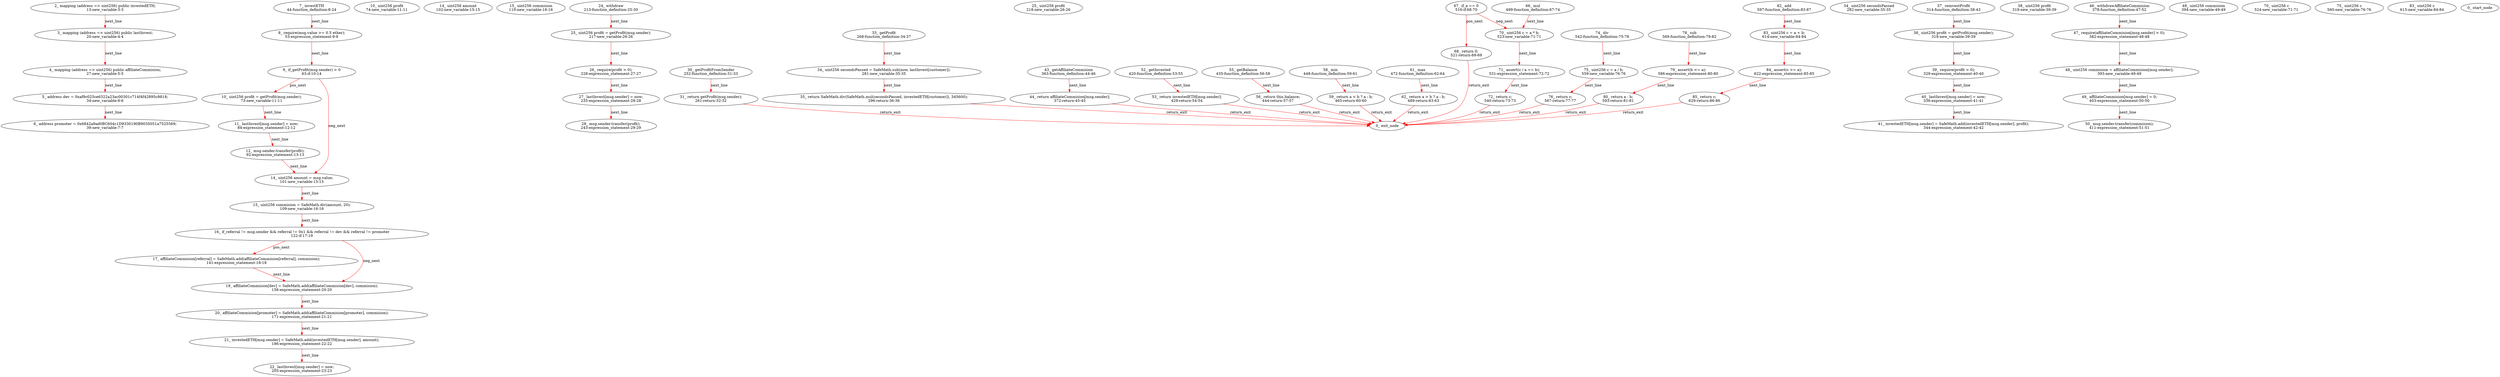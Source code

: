 digraph  {
13 [label="2_ mapping (address => uint256) public investedETH;\n13-new_variable-3-3", type_label=new_variable];
20 [label="3_ mapping (address => uint256) public lastInvest;\n20-new_variable-4-4", type_label=new_variable];
27 [label="4_ mapping (address => uint256) public affiliateCommision;\n27-new_variable-5-5", type_label=new_variable];
34 [label="5_ address dev = 0xaf9c025ce6322a23ac00301c714f4f42895c9818;\n34-new_variable-6-6", type_label=new_variable];
39 [label="6_ address promoter = 0x6842a9ad0BC604c1D9330190B9035051a7525569;\n39-new_variable-7-7", type_label=new_variable];
44 [label="7_ investETH\n44-function_definition-8-24", type_label=function_definition];
53 [label="8_ require(msg.value >= 0.5 ether);\n53-expression_statement-9-9", type_label=expression_statement];
63 [label="9_ if_getProfit(msg.sender) > 0\n63-if-10-14", type_label=if];
73 [label="10_ uint256 profit = getProfit(msg.sender);\n73-new_variable-11-11", type_label=new_variable];
74 [label="10_ uint256 profit\n74-new_variable-11-11", type_label=new_variable];
84 [label="11_ lastInvest[msg.sender] = now;\n84-expression_statement-12-12", type_label=expression_statement];
92 [label="12_ msg.sender.transfer(profit);\n92-expression_statement-13-13", type_label=expression_statement];
101 [label="14_ uint256 amount = msg.value;\n101-new_variable-15-15", type_label=new_variable];
102 [label="14_ uint256 amount\n102-new_variable-15-15", type_label=new_variable];
109 [label="15_ uint256 commision = SafeMath.div(amount, 20);\n109-new_variable-16-16", type_label=new_variable];
110 [label="15_ uint256 commision\n110-new_variable-16-16", type_label=new_variable];
122 [label="16_ if_referral != msg.sender && referral != 0x1 && referral != dev && referral != promoter\n122-if-17-19", type_label=if];
141 [label="17_ affiliateCommision[referral] = SafeMath.add(affiliateCommision[referral], commision);\n141-expression_statement-18-18", type_label=expression_statement];
156 [label="19_ affiliateCommision[dev] = SafeMath.add(affiliateCommision[dev], commision);\n156-expression_statement-20-20", type_label=expression_statement];
171 [label="20_ affiliateCommision[promoter] = SafeMath.add(affiliateCommision[promoter], commision);\n171-expression_statement-21-21", type_label=expression_statement];
186 [label="21_ investedETH[msg.sender] = SafeMath.add(investedETH[msg.sender], amount);\n186-expression_statement-22-22", type_label=expression_statement];
205 [label="22_ lastInvest[msg.sender] = now;\n205-expression_statement-23-23", type_label=expression_statement];
213 [label="24_ withdraw\n213-function_definition-25-30", type_label=function_definition];
217 [label="25_ uint256 profit = getProfit(msg.sender);\n217-new_variable-26-26", type_label=new_variable];
218 [label="25_ uint256 profit\n218-new_variable-26-26", type_label=new_variable];
228 [label="26_ require(profit > 0);\n228-expression_statement-27-27", type_label=expression_statement];
235 [label="27_ lastInvest[msg.sender] = now;\n235-expression_statement-28-28", type_label=expression_statement];
243 [label="28_ msg.sender.transfer(profit);\n243-expression_statement-29-29", type_label=expression_statement];
252 [label="30_ getProfitFromSender\n252-function_definition-31-33", type_label=function_definition];
261 [label="31_ return getProfit(msg.sender);\n261-return-32-32", type_label=return];
268 [label="33_ getProfit\n268-function_definition-34-37", type_label=function_definition];
281 [label="34_ uint256 secondsPassed = SafeMath.sub(now, lastInvest[customer]);\n281-new_variable-35-35", type_label=new_variable];
282 [label="34_ uint256 secondsPassed\n282-new_variable-35-35", type_label=new_variable];
296 [label="35_ return SafeMath.div(SafeMath.mul(secondsPassed, investedETH[customer]), 345600);\n296-return-36-36", type_label=return];
314 [label="37_ reinvestProfit\n314-function_definition-38-43", type_label=function_definition];
318 [label="38_ uint256 profit = getProfit(msg.sender);\n318-new_variable-39-39", type_label=new_variable];
319 [label="38_ uint256 profit\n319-new_variable-39-39", type_label=new_variable];
329 [label="39_ require(profit > 0);\n329-expression_statement-40-40", type_label=expression_statement];
336 [label="40_ lastInvest[msg.sender] = now;\n336-expression_statement-41-41", type_label=expression_statement];
344 [label="41_ investedETH[msg.sender] = SafeMath.add(investedETH[msg.sender], profit);\n344-expression_statement-42-42", type_label=expression_statement];
363 [label="43_ getAffiliateCommision\n363-function_definition-44-46", type_label=function_definition];
372 [label="44_ return affiliateCommision[msg.sender];\n372-return-45-45", type_label=return];
378 [label="46_ withdrawAffiliateCommision\n378-function_definition-47-52", type_label=function_definition];
382 [label="47_ require(affiliateCommision[msg.sender] > 0);\n382-expression_statement-48-48", type_label=expression_statement];
393 [label="48_ uint256 commision = affiliateCommision[msg.sender];\n393-new_variable-49-49", type_label=new_variable];
394 [label="48_ uint256 commision\n394-new_variable-49-49", type_label=new_variable];
403 [label="49_ affiliateCommision[msg.sender] = 0;\n403-expression_statement-50-50", type_label=expression_statement];
411 [label="50_ msg.sender.transfer(commision);\n411-expression_statement-51-51", type_label=expression_statement];
420 [label="52_ getInvested\n420-function_definition-53-55", type_label=function_definition];
429 [label="53_ return investedETH[msg.sender];\n429-return-54-54", type_label=return];
435 [label="55_ getBalance\n435-function_definition-56-58", type_label=function_definition];
444 [label="56_ return this.balance;\n444-return-57-57", type_label=return];
448 [label="58_ min\n448-function_definition-59-61", type_label=function_definition];
465 [label="59_ return a < b ? a : b;\n465-return-60-60", type_label=return];
472 [label="61_ max\n472-function_definition-62-64", type_label=function_definition];
489 [label="62_ return a > b ? a : b;\n489-return-63-63", type_label=return];
499 [label="66_ mul\n499-function_definition-67-74", type_label=function_definition];
516 [label="67_ if_a == 0\n516-if-68-70", type_label=if];
521 [label="68_ return 0;\n521-return-69-69", type_label=return];
523 [label="70_ uint256 c = a * b;\n523-new_variable-71-71", type_label=new_variable];
524 [label="70_ uint256 c\n524-new_variable-71-71", type_label=new_variable];
531 [label="71_ assert(c / a == b);\n531-expression_statement-72-72", type_label=expression_statement];
540 [label="72_ return c;\n540-return-73-73", type_label=return];
542 [label="74_ div\n542-function_definition-75-78", type_label=function_definition];
559 [label="75_ uint256 c = a / b;\n559-new_variable-76-76", type_label=new_variable];
560 [label="75_ uint256 c\n560-new_variable-76-76", type_label=new_variable];
567 [label="76_ return c;\n567-return-77-77", type_label=return];
569 [label="78_ sub\n569-function_definition-79-82", type_label=function_definition];
586 [label="79_ assert(b <= a);\n586-expression_statement-80-80", type_label=expression_statement];
593 [label="80_ return a - b;\n593-return-81-81", type_label=return];
597 [label="82_ add\n597-function_definition-83-87", type_label=function_definition];
614 [label="83_ uint256 c = a + b;\n614-new_variable-84-84", type_label=new_variable];
615 [label="83_ uint256 c\n615-new_variable-84-84", type_label=new_variable];
622 [label="84_ assert(c >= a);\n622-expression_statement-85-85", type_label=expression_statement];
629 [label="85_ return c;\n629-return-86-86", type_label=return];
1 [label="0_ start_node", type_label=start];
2 [label="0_ exit_node", type_label=exit];
13 -> 20  [color=red, controlflow_type=next_line, edge_type=CFG_edge, key=0, label=next_line];
20 -> 27  [color=red, controlflow_type=next_line, edge_type=CFG_edge, key=0, label=next_line];
27 -> 34  [color=red, controlflow_type=next_line, edge_type=CFG_edge, key=0, label=next_line];
34 -> 39  [color=red, controlflow_type=next_line, edge_type=CFG_edge, key=0, label=next_line];
44 -> 53  [color=red, controlflow_type=next_line, edge_type=CFG_edge, key=0, label=next_line];
53 -> 63  [color=red, controlflow_type=next_line, edge_type=CFG_edge, key=0, label=next_line];
63 -> 73  [color=red, controlflow_type=pos_next, edge_type=CFG_edge, key=0, label=pos_next];
63 -> 101  [color=red, controlflow_type=neg_next, edge_type=CFG_edge, key=0, label=neg_next];
73 -> 84  [color=red, controlflow_type=next_line, edge_type=CFG_edge, key=0, label=next_line];
84 -> 92  [color=red, controlflow_type=next_line, edge_type=CFG_edge, key=0, label=next_line];
92 -> 101  [color=red, controlflow_type=next_line, edge_type=CFG_edge, key=0, label=next_line];
101 -> 109  [color=red, controlflow_type=next_line, edge_type=CFG_edge, key=0, label=next_line];
109 -> 122  [color=red, controlflow_type=next_line, edge_type=CFG_edge, key=0, label=next_line];
122 -> 141  [color=red, controlflow_type=pos_next, edge_type=CFG_edge, key=0, label=pos_next];
122 -> 156  [color=red, controlflow_type=neg_next, edge_type=CFG_edge, key=0, label=neg_next];
141 -> 156  [color=red, controlflow_type=next_line, edge_type=CFG_edge, key=0, label=next_line];
156 -> 171  [color=red, controlflow_type=next_line, edge_type=CFG_edge, key=0, label=next_line];
171 -> 186  [color=red, controlflow_type=next_line, edge_type=CFG_edge, key=0, label=next_line];
186 -> 205  [color=red, controlflow_type=next_line, edge_type=CFG_edge, key=0, label=next_line];
213 -> 217  [color=red, controlflow_type=next_line, edge_type=CFG_edge, key=0, label=next_line];
217 -> 228  [color=red, controlflow_type=next_line, edge_type=CFG_edge, key=0, label=next_line];
228 -> 235  [color=red, controlflow_type=next_line, edge_type=CFG_edge, key=0, label=next_line];
235 -> 243  [color=red, controlflow_type=next_line, edge_type=CFG_edge, key=0, label=next_line];
252 -> 261  [color=red, controlflow_type=next_line, edge_type=CFG_edge, key=0, label=next_line];
261 -> 2  [color=red, controlflow_type=return_exit, edge_type=CFG_edge, key=0, label=return_exit];
268 -> 281  [color=red, controlflow_type=next_line, edge_type=CFG_edge, key=0, label=next_line];
281 -> 296  [color=red, controlflow_type=next_line, edge_type=CFG_edge, key=0, label=next_line];
296 -> 2  [color=red, controlflow_type=return_exit, edge_type=CFG_edge, key=0, label=return_exit];
314 -> 318  [color=red, controlflow_type=next_line, edge_type=CFG_edge, key=0, label=next_line];
318 -> 329  [color=red, controlflow_type=next_line, edge_type=CFG_edge, key=0, label=next_line];
329 -> 336  [color=red, controlflow_type=next_line, edge_type=CFG_edge, key=0, label=next_line];
336 -> 344  [color=red, controlflow_type=next_line, edge_type=CFG_edge, key=0, label=next_line];
363 -> 372  [color=red, controlflow_type=next_line, edge_type=CFG_edge, key=0, label=next_line];
372 -> 2  [color=red, controlflow_type=return_exit, edge_type=CFG_edge, key=0, label=return_exit];
378 -> 382  [color=red, controlflow_type=next_line, edge_type=CFG_edge, key=0, label=next_line];
382 -> 393  [color=red, controlflow_type=next_line, edge_type=CFG_edge, key=0, label=next_line];
393 -> 403  [color=red, controlflow_type=next_line, edge_type=CFG_edge, key=0, label=next_line];
403 -> 411  [color=red, controlflow_type=next_line, edge_type=CFG_edge, key=0, label=next_line];
420 -> 429  [color=red, controlflow_type=next_line, edge_type=CFG_edge, key=0, label=next_line];
429 -> 2  [color=red, controlflow_type=return_exit, edge_type=CFG_edge, key=0, label=return_exit];
435 -> 444  [color=red, controlflow_type=next_line, edge_type=CFG_edge, key=0, label=next_line];
444 -> 2  [color=red, controlflow_type=return_exit, edge_type=CFG_edge, key=0, label=return_exit];
448 -> 465  [color=red, controlflow_type=next_line, edge_type=CFG_edge, key=0, label=next_line];
465 -> 2  [color=red, controlflow_type=return_exit, edge_type=CFG_edge, key=0, label=return_exit];
472 -> 489  [color=red, controlflow_type=next_line, edge_type=CFG_edge, key=0, label=next_line];
489 -> 2  [color=red, controlflow_type=return_exit, edge_type=CFG_edge, key=0, label=return_exit];
499 -> 523  [color=red, controlflow_type=next_line, edge_type=CFG_edge, key=0, label=next_line];
516 -> 521  [color=red, controlflow_type=pos_next, edge_type=CFG_edge, key=0, label=pos_next];
516 -> 523  [color=red, controlflow_type=neg_next, edge_type=CFG_edge, key=0, label=neg_next];
521 -> 2  [color=red, controlflow_type=return_exit, edge_type=CFG_edge, key=0, label=return_exit];
523 -> 531  [color=red, controlflow_type=next_line, edge_type=CFG_edge, key=0, label=next_line];
531 -> 540  [color=red, controlflow_type=next_line, edge_type=CFG_edge, key=0, label=next_line];
540 -> 2  [color=red, controlflow_type=return_exit, edge_type=CFG_edge, key=0, label=return_exit];
542 -> 559  [color=red, controlflow_type=next_line, edge_type=CFG_edge, key=0, label=next_line];
559 -> 567  [color=red, controlflow_type=next_line, edge_type=CFG_edge, key=0, label=next_line];
567 -> 2  [color=red, controlflow_type=return_exit, edge_type=CFG_edge, key=0, label=return_exit];
569 -> 586  [color=red, controlflow_type=next_line, edge_type=CFG_edge, key=0, label=next_line];
586 -> 593  [color=red, controlflow_type=next_line, edge_type=CFG_edge, key=0, label=next_line];
593 -> 2  [color=red, controlflow_type=return_exit, edge_type=CFG_edge, key=0, label=return_exit];
597 -> 614  [color=red, controlflow_type=next_line, edge_type=CFG_edge, key=0, label=next_line];
614 -> 622  [color=red, controlflow_type=next_line, edge_type=CFG_edge, key=0, label=next_line];
622 -> 629  [color=red, controlflow_type=next_line, edge_type=CFG_edge, key=0, label=next_line];
629 -> 2  [color=red, controlflow_type=return_exit, edge_type=CFG_edge, key=0, label=return_exit];
}
